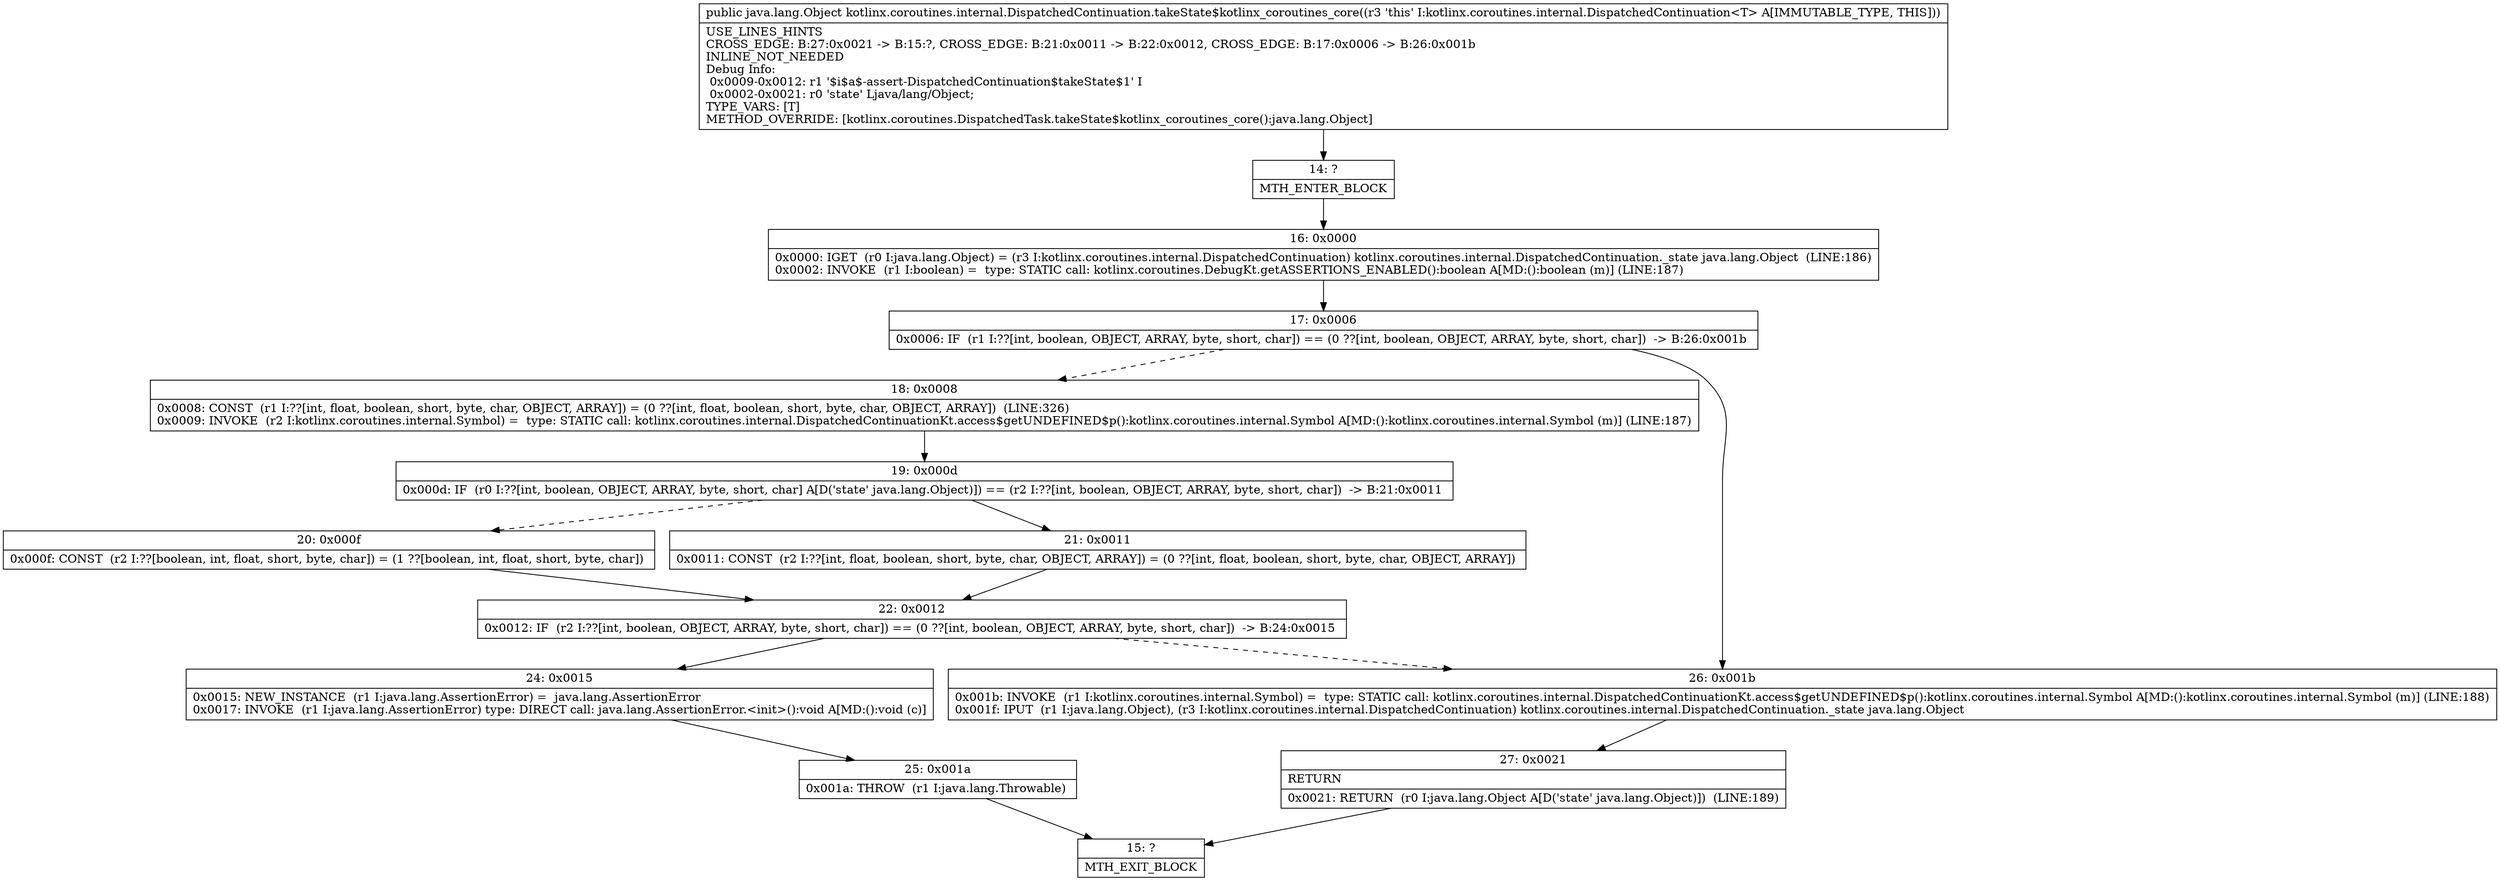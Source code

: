 digraph "CFG forkotlinx.coroutines.internal.DispatchedContinuation.takeState$kotlinx_coroutines_core()Ljava\/lang\/Object;" {
Node_14 [shape=record,label="{14\:\ ?|MTH_ENTER_BLOCK\l}"];
Node_16 [shape=record,label="{16\:\ 0x0000|0x0000: IGET  (r0 I:java.lang.Object) = (r3 I:kotlinx.coroutines.internal.DispatchedContinuation) kotlinx.coroutines.internal.DispatchedContinuation._state java.lang.Object  (LINE:186)\l0x0002: INVOKE  (r1 I:boolean) =  type: STATIC call: kotlinx.coroutines.DebugKt.getASSERTIONS_ENABLED():boolean A[MD:():boolean (m)] (LINE:187)\l}"];
Node_17 [shape=record,label="{17\:\ 0x0006|0x0006: IF  (r1 I:??[int, boolean, OBJECT, ARRAY, byte, short, char]) == (0 ??[int, boolean, OBJECT, ARRAY, byte, short, char])  \-\> B:26:0x001b \l}"];
Node_18 [shape=record,label="{18\:\ 0x0008|0x0008: CONST  (r1 I:??[int, float, boolean, short, byte, char, OBJECT, ARRAY]) = (0 ??[int, float, boolean, short, byte, char, OBJECT, ARRAY])  (LINE:326)\l0x0009: INVOKE  (r2 I:kotlinx.coroutines.internal.Symbol) =  type: STATIC call: kotlinx.coroutines.internal.DispatchedContinuationKt.access$getUNDEFINED$p():kotlinx.coroutines.internal.Symbol A[MD:():kotlinx.coroutines.internal.Symbol (m)] (LINE:187)\l}"];
Node_19 [shape=record,label="{19\:\ 0x000d|0x000d: IF  (r0 I:??[int, boolean, OBJECT, ARRAY, byte, short, char] A[D('state' java.lang.Object)]) == (r2 I:??[int, boolean, OBJECT, ARRAY, byte, short, char])  \-\> B:21:0x0011 \l}"];
Node_20 [shape=record,label="{20\:\ 0x000f|0x000f: CONST  (r2 I:??[boolean, int, float, short, byte, char]) = (1 ??[boolean, int, float, short, byte, char]) \l}"];
Node_22 [shape=record,label="{22\:\ 0x0012|0x0012: IF  (r2 I:??[int, boolean, OBJECT, ARRAY, byte, short, char]) == (0 ??[int, boolean, OBJECT, ARRAY, byte, short, char])  \-\> B:24:0x0015 \l}"];
Node_24 [shape=record,label="{24\:\ 0x0015|0x0015: NEW_INSTANCE  (r1 I:java.lang.AssertionError) =  java.lang.AssertionError \l0x0017: INVOKE  (r1 I:java.lang.AssertionError) type: DIRECT call: java.lang.AssertionError.\<init\>():void A[MD:():void (c)]\l}"];
Node_25 [shape=record,label="{25\:\ 0x001a|0x001a: THROW  (r1 I:java.lang.Throwable) \l}"];
Node_15 [shape=record,label="{15\:\ ?|MTH_EXIT_BLOCK\l}"];
Node_21 [shape=record,label="{21\:\ 0x0011|0x0011: CONST  (r2 I:??[int, float, boolean, short, byte, char, OBJECT, ARRAY]) = (0 ??[int, float, boolean, short, byte, char, OBJECT, ARRAY]) \l}"];
Node_26 [shape=record,label="{26\:\ 0x001b|0x001b: INVOKE  (r1 I:kotlinx.coroutines.internal.Symbol) =  type: STATIC call: kotlinx.coroutines.internal.DispatchedContinuationKt.access$getUNDEFINED$p():kotlinx.coroutines.internal.Symbol A[MD:():kotlinx.coroutines.internal.Symbol (m)] (LINE:188)\l0x001f: IPUT  (r1 I:java.lang.Object), (r3 I:kotlinx.coroutines.internal.DispatchedContinuation) kotlinx.coroutines.internal.DispatchedContinuation._state java.lang.Object \l}"];
Node_27 [shape=record,label="{27\:\ 0x0021|RETURN\l|0x0021: RETURN  (r0 I:java.lang.Object A[D('state' java.lang.Object)])  (LINE:189)\l}"];
MethodNode[shape=record,label="{public java.lang.Object kotlinx.coroutines.internal.DispatchedContinuation.takeState$kotlinx_coroutines_core((r3 'this' I:kotlinx.coroutines.internal.DispatchedContinuation\<T\> A[IMMUTABLE_TYPE, THIS]))  | USE_LINES_HINTS\lCROSS_EDGE: B:27:0x0021 \-\> B:15:?, CROSS_EDGE: B:21:0x0011 \-\> B:22:0x0012, CROSS_EDGE: B:17:0x0006 \-\> B:26:0x001b\lINLINE_NOT_NEEDED\lDebug Info:\l  0x0009\-0x0012: r1 '$i$a$\-assert\-DispatchedContinuation$takeState$1' I\l  0x0002\-0x0021: r0 'state' Ljava\/lang\/Object;\lTYPE_VARS: [T]\lMETHOD_OVERRIDE: [kotlinx.coroutines.DispatchedTask.takeState$kotlinx_coroutines_core():java.lang.Object]\l}"];
MethodNode -> Node_14;Node_14 -> Node_16;
Node_16 -> Node_17;
Node_17 -> Node_18[style=dashed];
Node_17 -> Node_26;
Node_18 -> Node_19;
Node_19 -> Node_20[style=dashed];
Node_19 -> Node_21;
Node_20 -> Node_22;
Node_22 -> Node_24;
Node_22 -> Node_26[style=dashed];
Node_24 -> Node_25;
Node_25 -> Node_15;
Node_21 -> Node_22;
Node_26 -> Node_27;
Node_27 -> Node_15;
}

